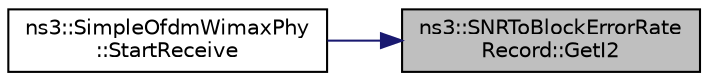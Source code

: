 digraph "ns3::SNRToBlockErrorRateRecord::GetI2"
{
 // LATEX_PDF_SIZE
  edge [fontname="Helvetica",fontsize="10",labelfontname="Helvetica",labelfontsize="10"];
  node [fontname="Helvetica",fontsize="10",shape=record];
  rankdir="RL";
  Node1 [label="ns3::SNRToBlockErrorRate\lRecord::GetI2",height=0.2,width=0.4,color="black", fillcolor="grey75", style="filled", fontcolor="black",tooltip=" "];
  Node1 -> Node2 [dir="back",color="midnightblue",fontsize="10",style="solid",fontname="Helvetica"];
  Node2 [label="ns3::SimpleOfdmWimaxPhy\l::StartReceive",height=0.2,width=0.4,color="black", fillcolor="white", style="filled",URL="$classns3_1_1_simple_ofdm_wimax_phy.html#afd0ada1680b119d166fb3cf65d804f13",tooltip="start the reception of a fec block"];
}
